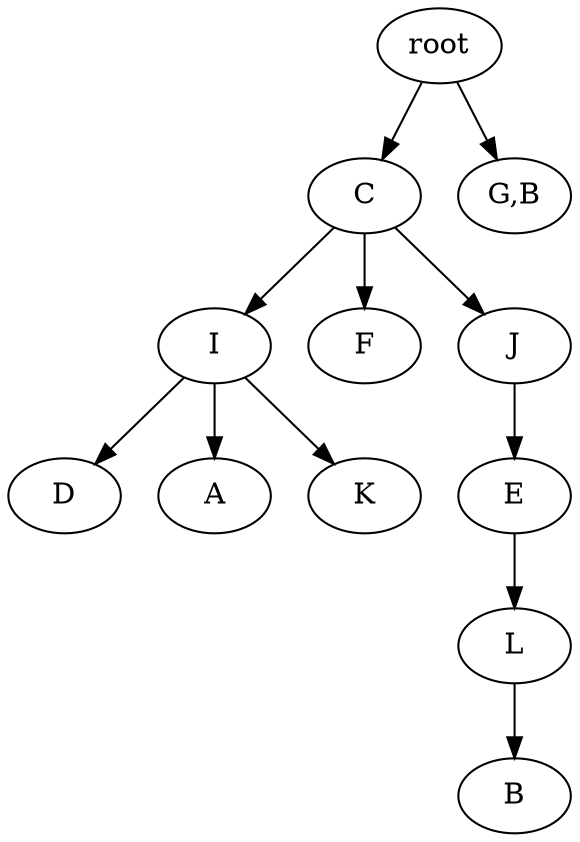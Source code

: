 strict digraph G {
	graph [name=G];
	0	 [label=root];
	2	 [label=C];
	0 -> 2;
	1	 [label="G,B"];
	0 -> 1;
	4	 [label=I];
	9	 [label=D];
	4 -> 9;
	7	 [label=A];
	4 -> 7;
	8	 [label=K];
	4 -> 8;
	12	 [label=B];
	2 -> 4;
	3	 [label=F];
	2 -> 3;
	5	 [label=J];
	2 -> 5;
	10	 [label=E];
	11	 [label=L];
	10 -> 11;
	5 -> 10;
	11 -> 12;
}
